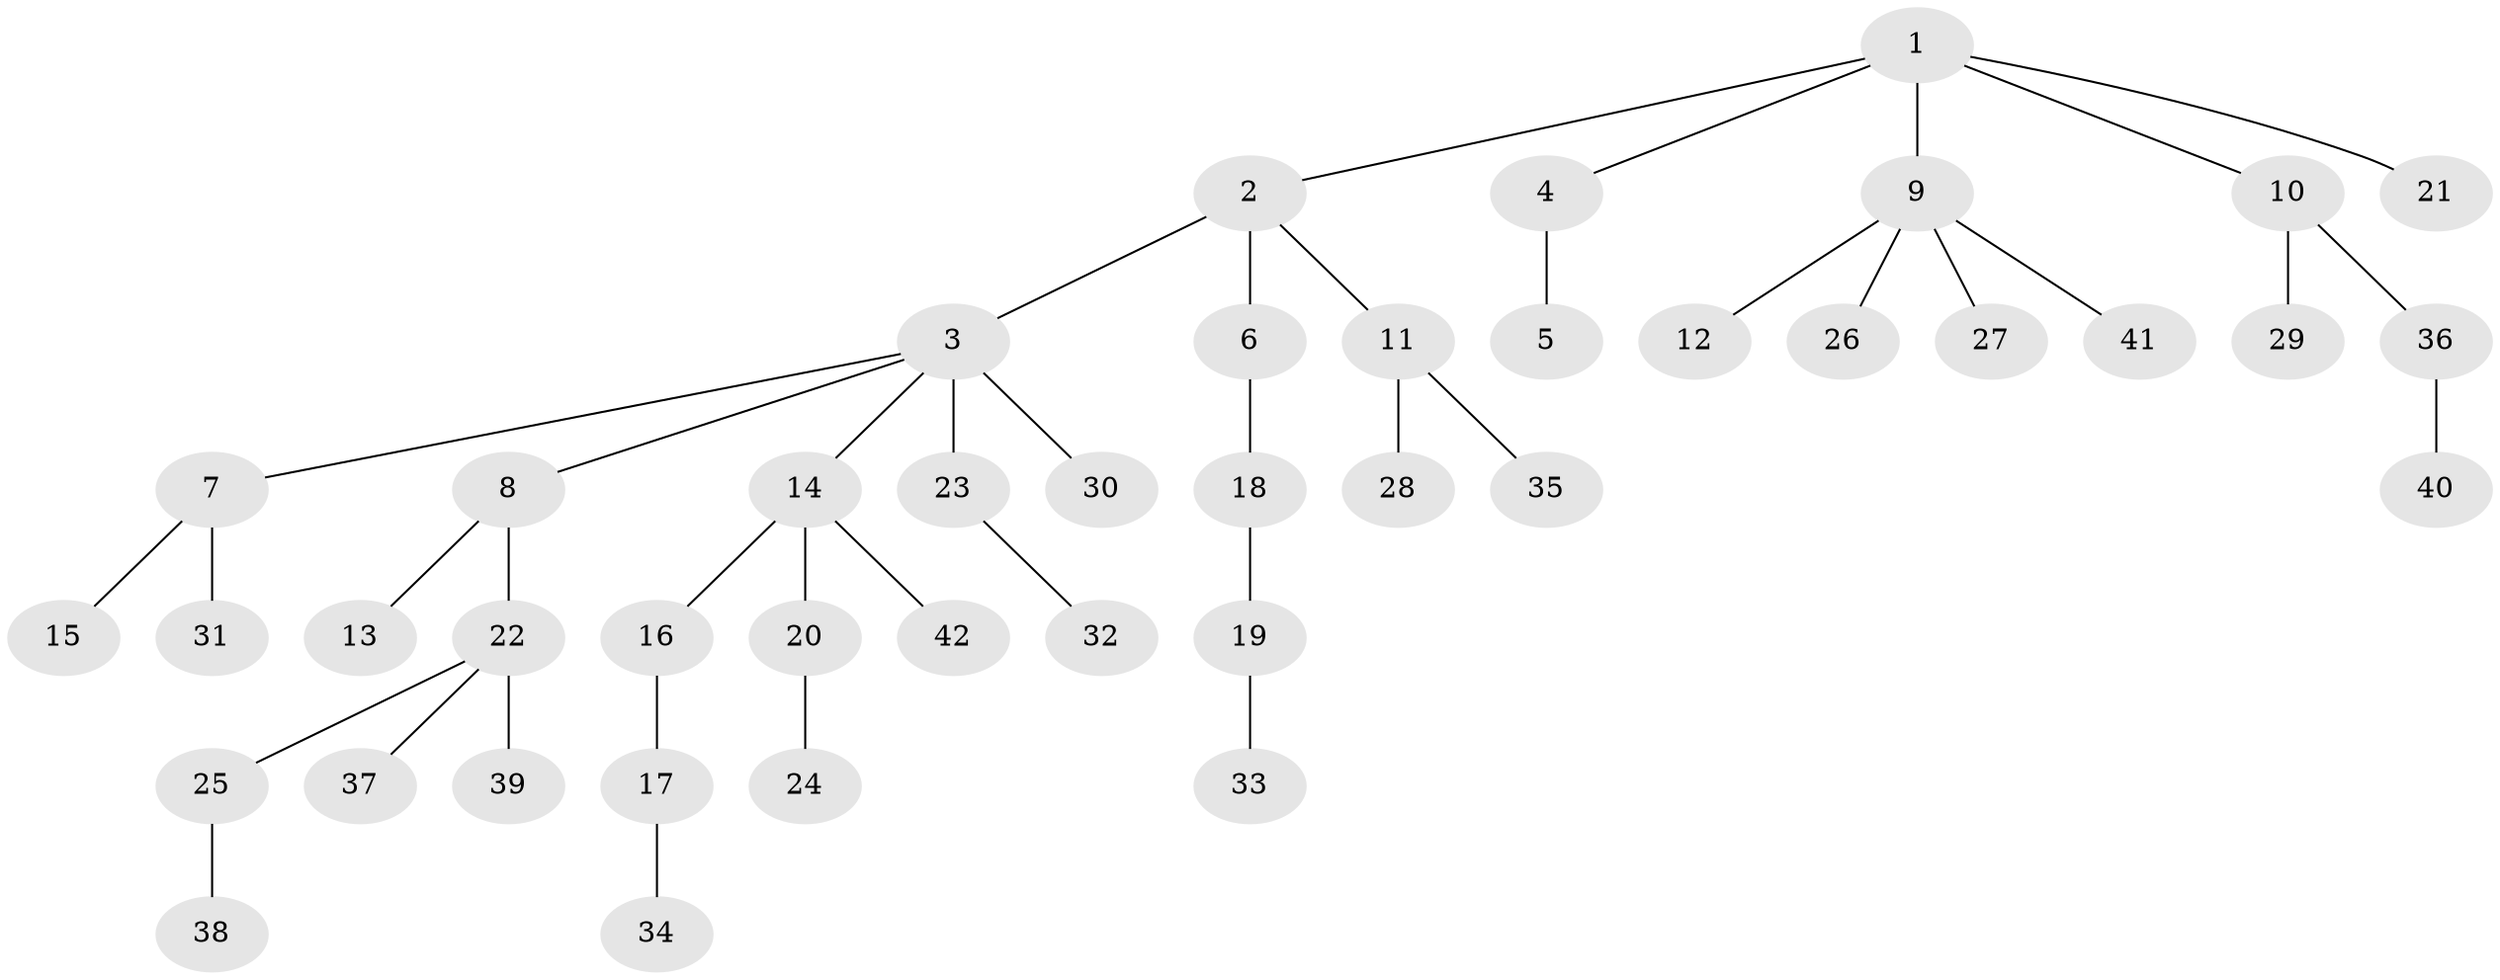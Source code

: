 // original degree distribution, {6: 0.02531645569620253, 4: 0.05063291139240506, 8: 0.012658227848101266, 2: 0.17721518987341772, 5: 0.06329113924050633, 3: 0.08860759493670886, 1: 0.5822784810126582}
// Generated by graph-tools (version 1.1) at 2025/37/03/09/25 02:37:03]
// undirected, 42 vertices, 41 edges
graph export_dot {
graph [start="1"]
  node [color=gray90,style=filled];
  1;
  2;
  3;
  4;
  5;
  6;
  7;
  8;
  9;
  10;
  11;
  12;
  13;
  14;
  15;
  16;
  17;
  18;
  19;
  20;
  21;
  22;
  23;
  24;
  25;
  26;
  27;
  28;
  29;
  30;
  31;
  32;
  33;
  34;
  35;
  36;
  37;
  38;
  39;
  40;
  41;
  42;
  1 -- 2 [weight=1.0];
  1 -- 4 [weight=1.0];
  1 -- 9 [weight=1.0];
  1 -- 10 [weight=1.0];
  1 -- 21 [weight=1.0];
  2 -- 3 [weight=2.0];
  2 -- 6 [weight=1.0];
  2 -- 11 [weight=1.0];
  3 -- 7 [weight=1.0];
  3 -- 8 [weight=1.0];
  3 -- 14 [weight=1.0];
  3 -- 23 [weight=1.0];
  3 -- 30 [weight=1.0];
  4 -- 5 [weight=4.0];
  6 -- 18 [weight=1.0];
  7 -- 15 [weight=1.0];
  7 -- 31 [weight=2.0];
  8 -- 13 [weight=1.0];
  8 -- 22 [weight=1.0];
  9 -- 12 [weight=1.0];
  9 -- 26 [weight=1.0];
  9 -- 27 [weight=1.0];
  9 -- 41 [weight=1.0];
  10 -- 29 [weight=2.0];
  10 -- 36 [weight=1.0];
  11 -- 28 [weight=1.0];
  11 -- 35 [weight=1.0];
  14 -- 16 [weight=1.0];
  14 -- 20 [weight=1.0];
  14 -- 42 [weight=1.0];
  16 -- 17 [weight=1.0];
  17 -- 34 [weight=1.0];
  18 -- 19 [weight=1.0];
  19 -- 33 [weight=1.0];
  20 -- 24 [weight=2.0];
  22 -- 25 [weight=1.0];
  22 -- 37 [weight=1.0];
  22 -- 39 [weight=1.0];
  23 -- 32 [weight=1.0];
  25 -- 38 [weight=1.0];
  36 -- 40 [weight=2.0];
}
